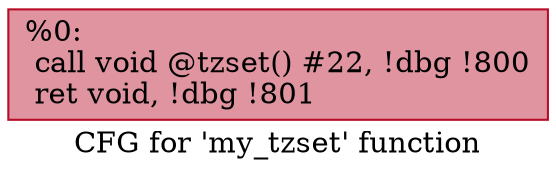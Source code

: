 digraph "CFG for 'my_tzset' function" {
	label="CFG for 'my_tzset' function";

	Node0x2786520 [shape=record,color="#b70d28ff", style=filled, fillcolor="#b70d2870",label="{%0:\l  call void @tzset() #22, !dbg !800\l  ret void, !dbg !801\l}"];
}
